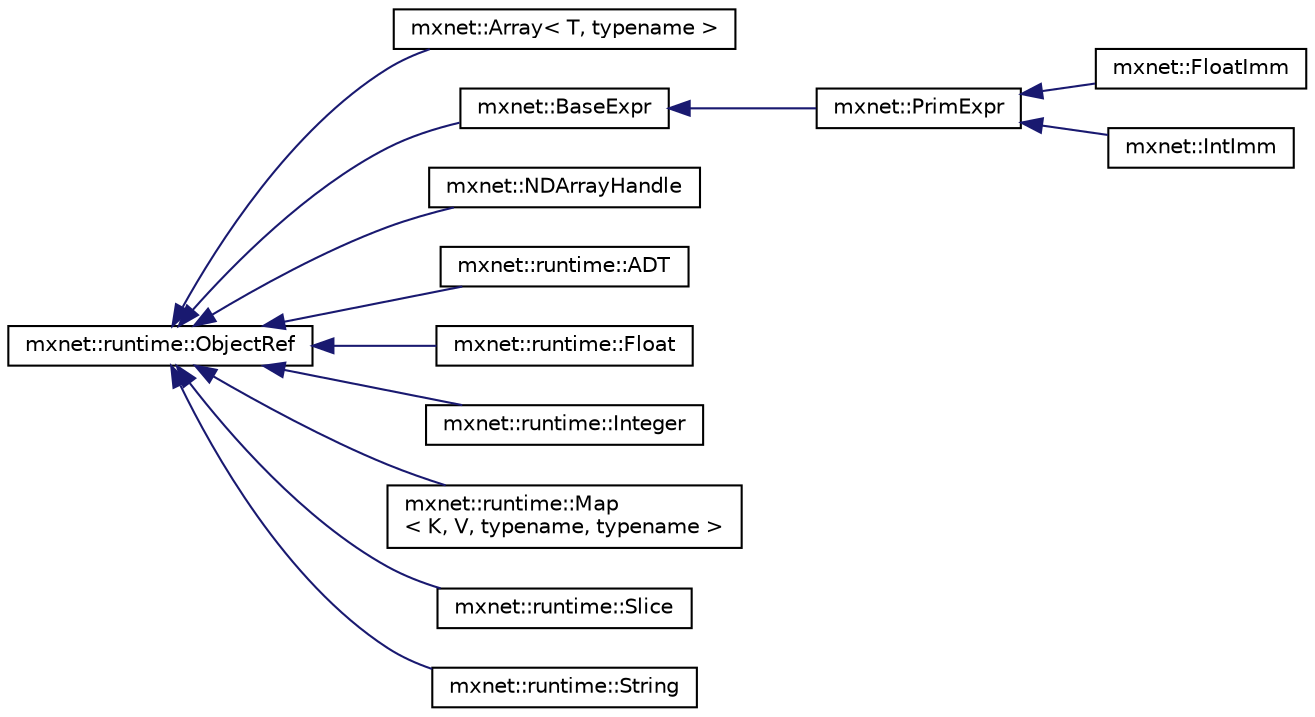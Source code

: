 digraph "Graphical Class Hierarchy"
{
 // LATEX_PDF_SIZE
  edge [fontname="Helvetica",fontsize="10",labelfontname="Helvetica",labelfontsize="10"];
  node [fontname="Helvetica",fontsize="10",shape=record];
  rankdir="LR";
  Node0 [label="mxnet::runtime::ObjectRef",height=0.2,width=0.4,color="black", fillcolor="white", style="filled",URL="$classmxnet_1_1runtime_1_1ObjectRef.html",tooltip="Base class of all object reference."];
  Node0 -> Node1 [dir="back",color="midnightblue",fontsize="10",style="solid",fontname="Helvetica"];
  Node1 [label="mxnet::Array\< T, typename \>",height=0.2,width=0.4,color="black", fillcolor="white", style="filled",URL="$classmxnet_1_1Array.html",tooltip="Array container of NodeRef in DSL graph. Array implements copy on write semantics,..."];
  Node0 -> Node2 [dir="back",color="midnightblue",fontsize="10",style="solid",fontname="Helvetica"];
  Node2 [label="mxnet::BaseExpr",height=0.2,width=0.4,color="black", fillcolor="white", style="filled",URL="$classmxnet_1_1BaseExpr.html",tooltip="Managed reference to BaseExprNode."];
  Node2 -> Node3 [dir="back",color="midnightblue",fontsize="10",style="solid",fontname="Helvetica"];
  Node3 [label="mxnet::PrimExpr",height=0.2,width=0.4,color="black", fillcolor="white", style="filled",URL="$classmxnet_1_1PrimExpr.html",tooltip="Reference to PrimExprNode."];
  Node3 -> Node4 [dir="back",color="midnightblue",fontsize="10",style="solid",fontname="Helvetica"];
  Node4 [label="mxnet::FloatImm",height=0.2,width=0.4,color="black", fillcolor="white", style="filled",URL="$classmxnet_1_1FloatImm.html",tooltip="Managed reference class to FloatImmNode."];
  Node3 -> Node5 [dir="back",color="midnightblue",fontsize="10",style="solid",fontname="Helvetica"];
  Node5 [label="mxnet::IntImm",height=0.2,width=0.4,color="black", fillcolor="white", style="filled",URL="$classmxnet_1_1IntImm.html",tooltip="Managed reference class to IntImmNode."];
  Node0 -> Node6 [dir="back",color="midnightblue",fontsize="10",style="solid",fontname="Helvetica"];
  Node6 [label="mxnet::NDArrayHandle",height=0.2,width=0.4,color="black", fillcolor="white", style="filled",URL="$classmxnet_1_1NDArrayHandle.html",tooltip=" "];
  Node0 -> Node7 [dir="back",color="midnightblue",fontsize="10",style="solid",fontname="Helvetica"];
  Node7 [label="mxnet::runtime::ADT",height=0.2,width=0.4,color="black", fillcolor="white", style="filled",URL="$classmxnet_1_1runtime_1_1ADT.html",tooltip="reference to algebraic data type objects."];
  Node0 -> Node8 [dir="back",color="midnightblue",fontsize="10",style="solid",fontname="Helvetica"];
  Node8 [label="mxnet::runtime::Float",height=0.2,width=0.4,color="black", fillcolor="white", style="filled",URL="$classmxnet_1_1runtime_1_1Float.html",tooltip=" "];
  Node0 -> Node9 [dir="back",color="midnightblue",fontsize="10",style="solid",fontname="Helvetica"];
  Node9 [label="mxnet::runtime::Integer",height=0.2,width=0.4,color="black", fillcolor="white", style="filled",URL="$classmxnet_1_1runtime_1_1Integer.html",tooltip=" "];
  Node0 -> Node10 [dir="back",color="midnightblue",fontsize="10",style="solid",fontname="Helvetica"];
  Node10 [label="mxnet::runtime::Map\l\< K, V, typename, typename \>",height=0.2,width=0.4,color="black", fillcolor="white", style="filled",URL="$classmxnet_1_1runtime_1_1Map.html",tooltip="Map container of NodeRef->NodeRef in DSL graph. Map implements copy on write semantics,..."];
  Node0 -> Node11 [dir="back",color="midnightblue",fontsize="10",style="solid",fontname="Helvetica"];
  Node11 [label="mxnet::runtime::Slice",height=0.2,width=0.4,color="black", fillcolor="white", style="filled",URL="$classmxnet_1_1runtime_1_1Slice.html",tooltip=" "];
  Node0 -> Node12 [dir="back",color="midnightblue",fontsize="10",style="solid",fontname="Helvetica"];
  Node12 [label="mxnet::runtime::String",height=0.2,width=0.4,color="black", fillcolor="white", style="filled",URL="$classmxnet_1_1runtime_1_1String.html",tooltip="Reference to string objects."];
}
